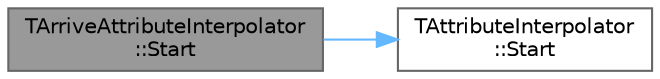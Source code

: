 digraph "TArriveAttributeInterpolator::Start"
{
 // INTERACTIVE_SVG=YES
 // LATEX_PDF_SIZE
  bgcolor="transparent";
  edge [fontname=Helvetica,fontsize=10,labelfontname=Helvetica,labelfontsize=10];
  node [fontname=Helvetica,fontsize=10,shape=box,height=0.2,width=0.4];
  rankdir="LR";
  Node1 [id="Node000001",label="TArriveAttributeInterpolator\l::Start",height=0.2,width=0.4,color="gray40", fillcolor="grey60", style="filled", fontcolor="black",tooltip=" "];
  Node1 -> Node2 [id="edge1_Node000001_Node000002",color="steelblue1",style="solid",tooltip=" "];
  Node2 [id="Node000002",label="TAttributeInterpolator\l::Start",height=0.2,width=0.4,color="grey40", fillcolor="white", style="filled",URL="$d4/da5/classTAttributeInterpolator.html#ad122a6e0c831f5de69c338b61ee13bb6",tooltip=" "];
}
